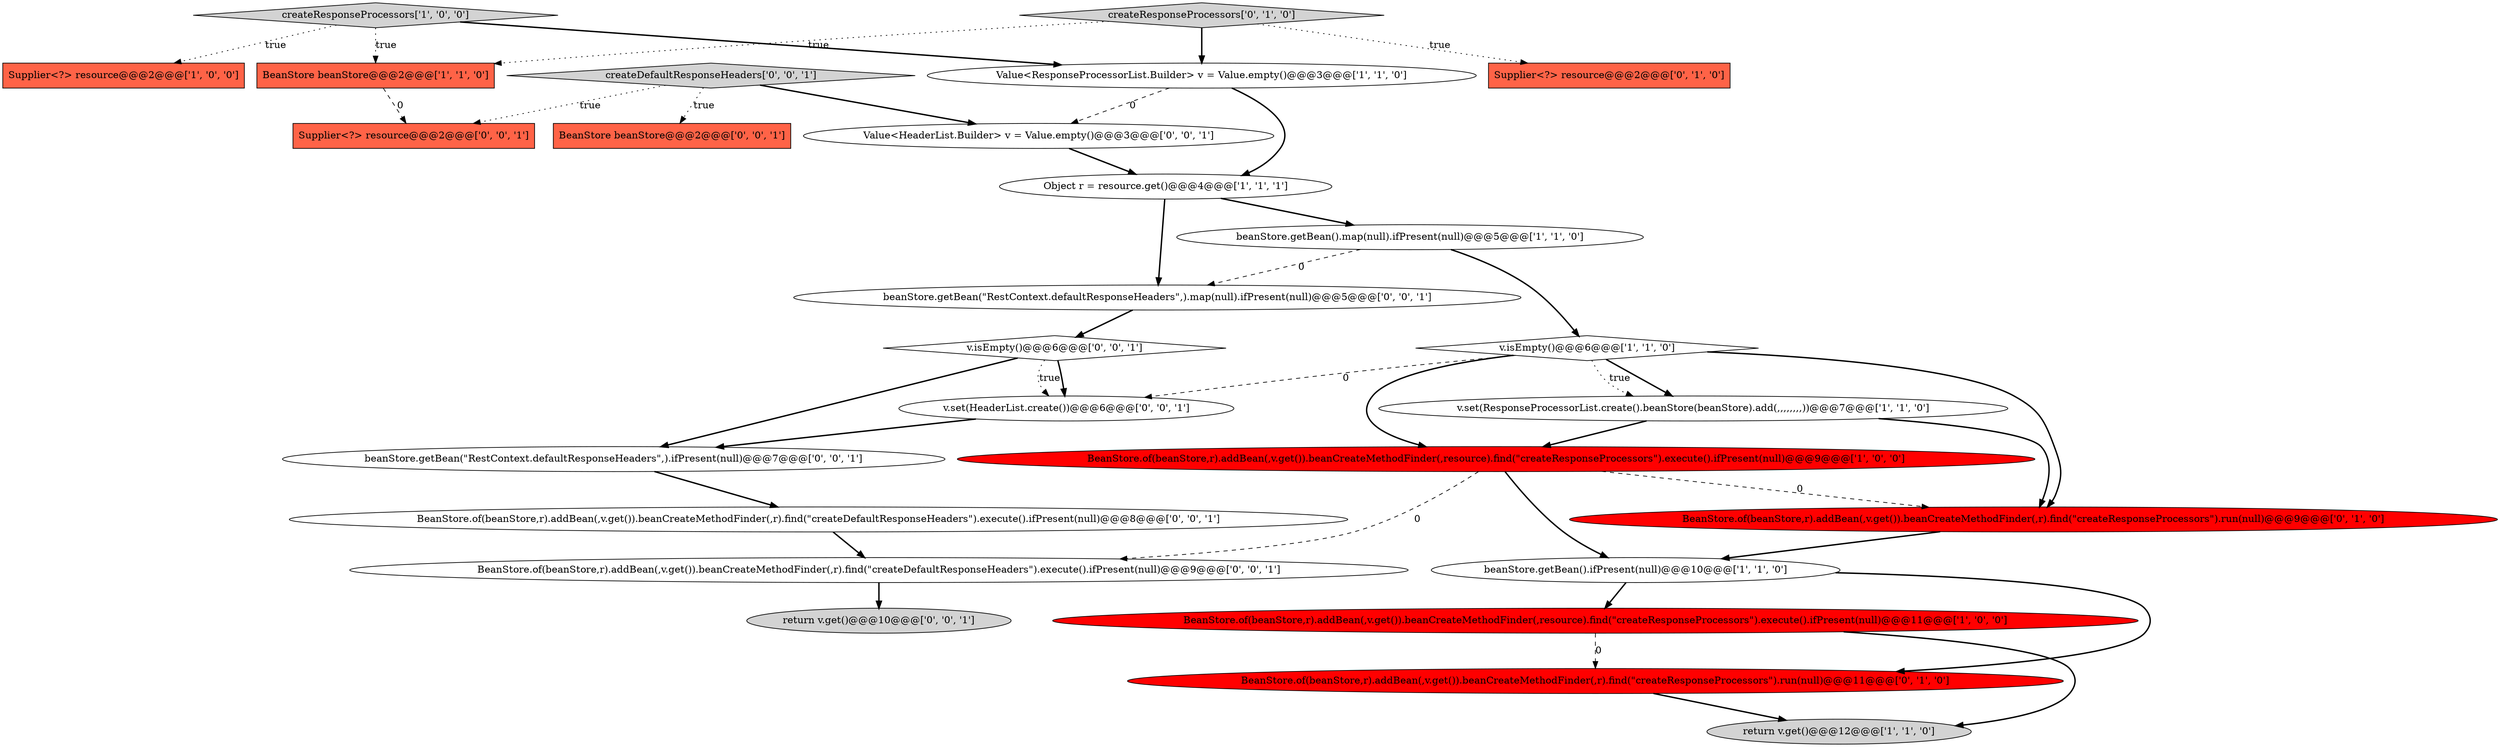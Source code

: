 digraph {
19 [style = filled, label = "BeanStore beanStore@@@2@@@['0', '0', '1']", fillcolor = tomato, shape = box image = "AAA0AAABBB3BBB"];
3 [style = filled, label = "createResponseProcessors['1', '0', '0']", fillcolor = lightgray, shape = diamond image = "AAA0AAABBB1BBB"];
16 [style = filled, label = "v.isEmpty()@@@6@@@['0', '0', '1']", fillcolor = white, shape = diamond image = "AAA0AAABBB3BBB"];
4 [style = filled, label = "Supplier<?> resource@@@2@@@['1', '0', '0']", fillcolor = tomato, shape = box image = "AAA0AAABBB1BBB"];
15 [style = filled, label = "createResponseProcessors['0', '1', '0']", fillcolor = lightgray, shape = diamond image = "AAA0AAABBB2BBB"];
7 [style = filled, label = "return v.get()@@@12@@@['1', '1', '0']", fillcolor = lightgray, shape = ellipse image = "AAA0AAABBB1BBB"];
11 [style = filled, label = "v.isEmpty()@@@6@@@['1', '1', '0']", fillcolor = white, shape = diamond image = "AAA0AAABBB1BBB"];
23 [style = filled, label = "Supplier<?> resource@@@2@@@['0', '0', '1']", fillcolor = tomato, shape = box image = "AAA0AAABBB3BBB"];
8 [style = filled, label = "v.set(ResponseProcessorList.create().beanStore(beanStore).add(,,,,,,,,))@@@7@@@['1', '1', '0']", fillcolor = white, shape = ellipse image = "AAA0AAABBB1BBB"];
14 [style = filled, label = "Supplier<?> resource@@@2@@@['0', '1', '0']", fillcolor = tomato, shape = box image = "AAA0AAABBB2BBB"];
2 [style = filled, label = "BeanStore.of(beanStore,r).addBean(,v.get()).beanCreateMethodFinder(,resource).find(\"createResponseProcessors\").execute().ifPresent(null)@@@11@@@['1', '0', '0']", fillcolor = red, shape = ellipse image = "AAA1AAABBB1BBB"];
25 [style = filled, label = "BeanStore.of(beanStore,r).addBean(,v.get()).beanCreateMethodFinder(,r).find(\"createDefaultResponseHeaders\").execute().ifPresent(null)@@@8@@@['0', '0', '1']", fillcolor = white, shape = ellipse image = "AAA0AAABBB3BBB"];
20 [style = filled, label = "beanStore.getBean(\"RestContext.defaultResponseHeaders\",).map(null).ifPresent(null)@@@5@@@['0', '0', '1']", fillcolor = white, shape = ellipse image = "AAA0AAABBB3BBB"];
1 [style = filled, label = "BeanStore.of(beanStore,r).addBean(,v.get()).beanCreateMethodFinder(,resource).find(\"createResponseProcessors\").execute().ifPresent(null)@@@9@@@['1', '0', '0']", fillcolor = red, shape = ellipse image = "AAA1AAABBB1BBB"];
10 [style = filled, label = "BeanStore beanStore@@@2@@@['1', '1', '0']", fillcolor = tomato, shape = box image = "AAA0AAABBB1BBB"];
5 [style = filled, label = "beanStore.getBean().map(null).ifPresent(null)@@@5@@@['1', '1', '0']", fillcolor = white, shape = ellipse image = "AAA0AAABBB1BBB"];
12 [style = filled, label = "BeanStore.of(beanStore,r).addBean(,v.get()).beanCreateMethodFinder(,r).find(\"createResponseProcessors\").run(null)@@@11@@@['0', '1', '0']", fillcolor = red, shape = ellipse image = "AAA1AAABBB2BBB"];
22 [style = filled, label = "v.set(HeaderList.create())@@@6@@@['0', '0', '1']", fillcolor = white, shape = ellipse image = "AAA0AAABBB3BBB"];
9 [style = filled, label = "beanStore.getBean().ifPresent(null)@@@10@@@['1', '1', '0']", fillcolor = white, shape = ellipse image = "AAA0AAABBB1BBB"];
26 [style = filled, label = "return v.get()@@@10@@@['0', '0', '1']", fillcolor = lightgray, shape = ellipse image = "AAA0AAABBB3BBB"];
17 [style = filled, label = "BeanStore.of(beanStore,r).addBean(,v.get()).beanCreateMethodFinder(,r).find(\"createDefaultResponseHeaders\").execute().ifPresent(null)@@@9@@@['0', '0', '1']", fillcolor = white, shape = ellipse image = "AAA0AAABBB3BBB"];
18 [style = filled, label = "beanStore.getBean(\"RestContext.defaultResponseHeaders\",).ifPresent(null)@@@7@@@['0', '0', '1']", fillcolor = white, shape = ellipse image = "AAA0AAABBB3BBB"];
0 [style = filled, label = "Object r = resource.get()@@@4@@@['1', '1', '1']", fillcolor = white, shape = ellipse image = "AAA0AAABBB1BBB"];
24 [style = filled, label = "Value<HeaderList.Builder> v = Value.empty()@@@3@@@['0', '0', '1']", fillcolor = white, shape = ellipse image = "AAA0AAABBB3BBB"];
6 [style = filled, label = "Value<ResponseProcessorList.Builder> v = Value.empty()@@@3@@@['1', '1', '0']", fillcolor = white, shape = ellipse image = "AAA0AAABBB1BBB"];
13 [style = filled, label = "BeanStore.of(beanStore,r).addBean(,v.get()).beanCreateMethodFinder(,r).find(\"createResponseProcessors\").run(null)@@@9@@@['0', '1', '0']", fillcolor = red, shape = ellipse image = "AAA1AAABBB2BBB"];
21 [style = filled, label = "createDefaultResponseHeaders['0', '0', '1']", fillcolor = lightgray, shape = diamond image = "AAA0AAABBB3BBB"];
17->26 [style = bold, label=""];
16->18 [style = bold, label=""];
11->1 [style = bold, label=""];
9->2 [style = bold, label=""];
24->0 [style = bold, label=""];
3->10 [style = dotted, label="true"];
11->22 [style = dashed, label="0"];
3->4 [style = dotted, label="true"];
3->6 [style = bold, label=""];
15->10 [style = dotted, label="true"];
15->6 [style = bold, label=""];
6->0 [style = bold, label=""];
21->24 [style = bold, label=""];
16->22 [style = dotted, label="true"];
15->14 [style = dotted, label="true"];
16->22 [style = bold, label=""];
25->17 [style = bold, label=""];
12->7 [style = bold, label=""];
1->9 [style = bold, label=""];
5->20 [style = dashed, label="0"];
1->13 [style = dashed, label="0"];
8->1 [style = bold, label=""];
2->12 [style = dashed, label="0"];
22->18 [style = bold, label=""];
1->17 [style = dashed, label="0"];
20->16 [style = bold, label=""];
6->24 [style = dashed, label="0"];
21->23 [style = dotted, label="true"];
21->19 [style = dotted, label="true"];
11->13 [style = bold, label=""];
18->25 [style = bold, label=""];
11->8 [style = bold, label=""];
0->20 [style = bold, label=""];
11->8 [style = dotted, label="true"];
5->11 [style = bold, label=""];
13->9 [style = bold, label=""];
9->12 [style = bold, label=""];
2->7 [style = bold, label=""];
10->23 [style = dashed, label="0"];
8->13 [style = bold, label=""];
0->5 [style = bold, label=""];
}
